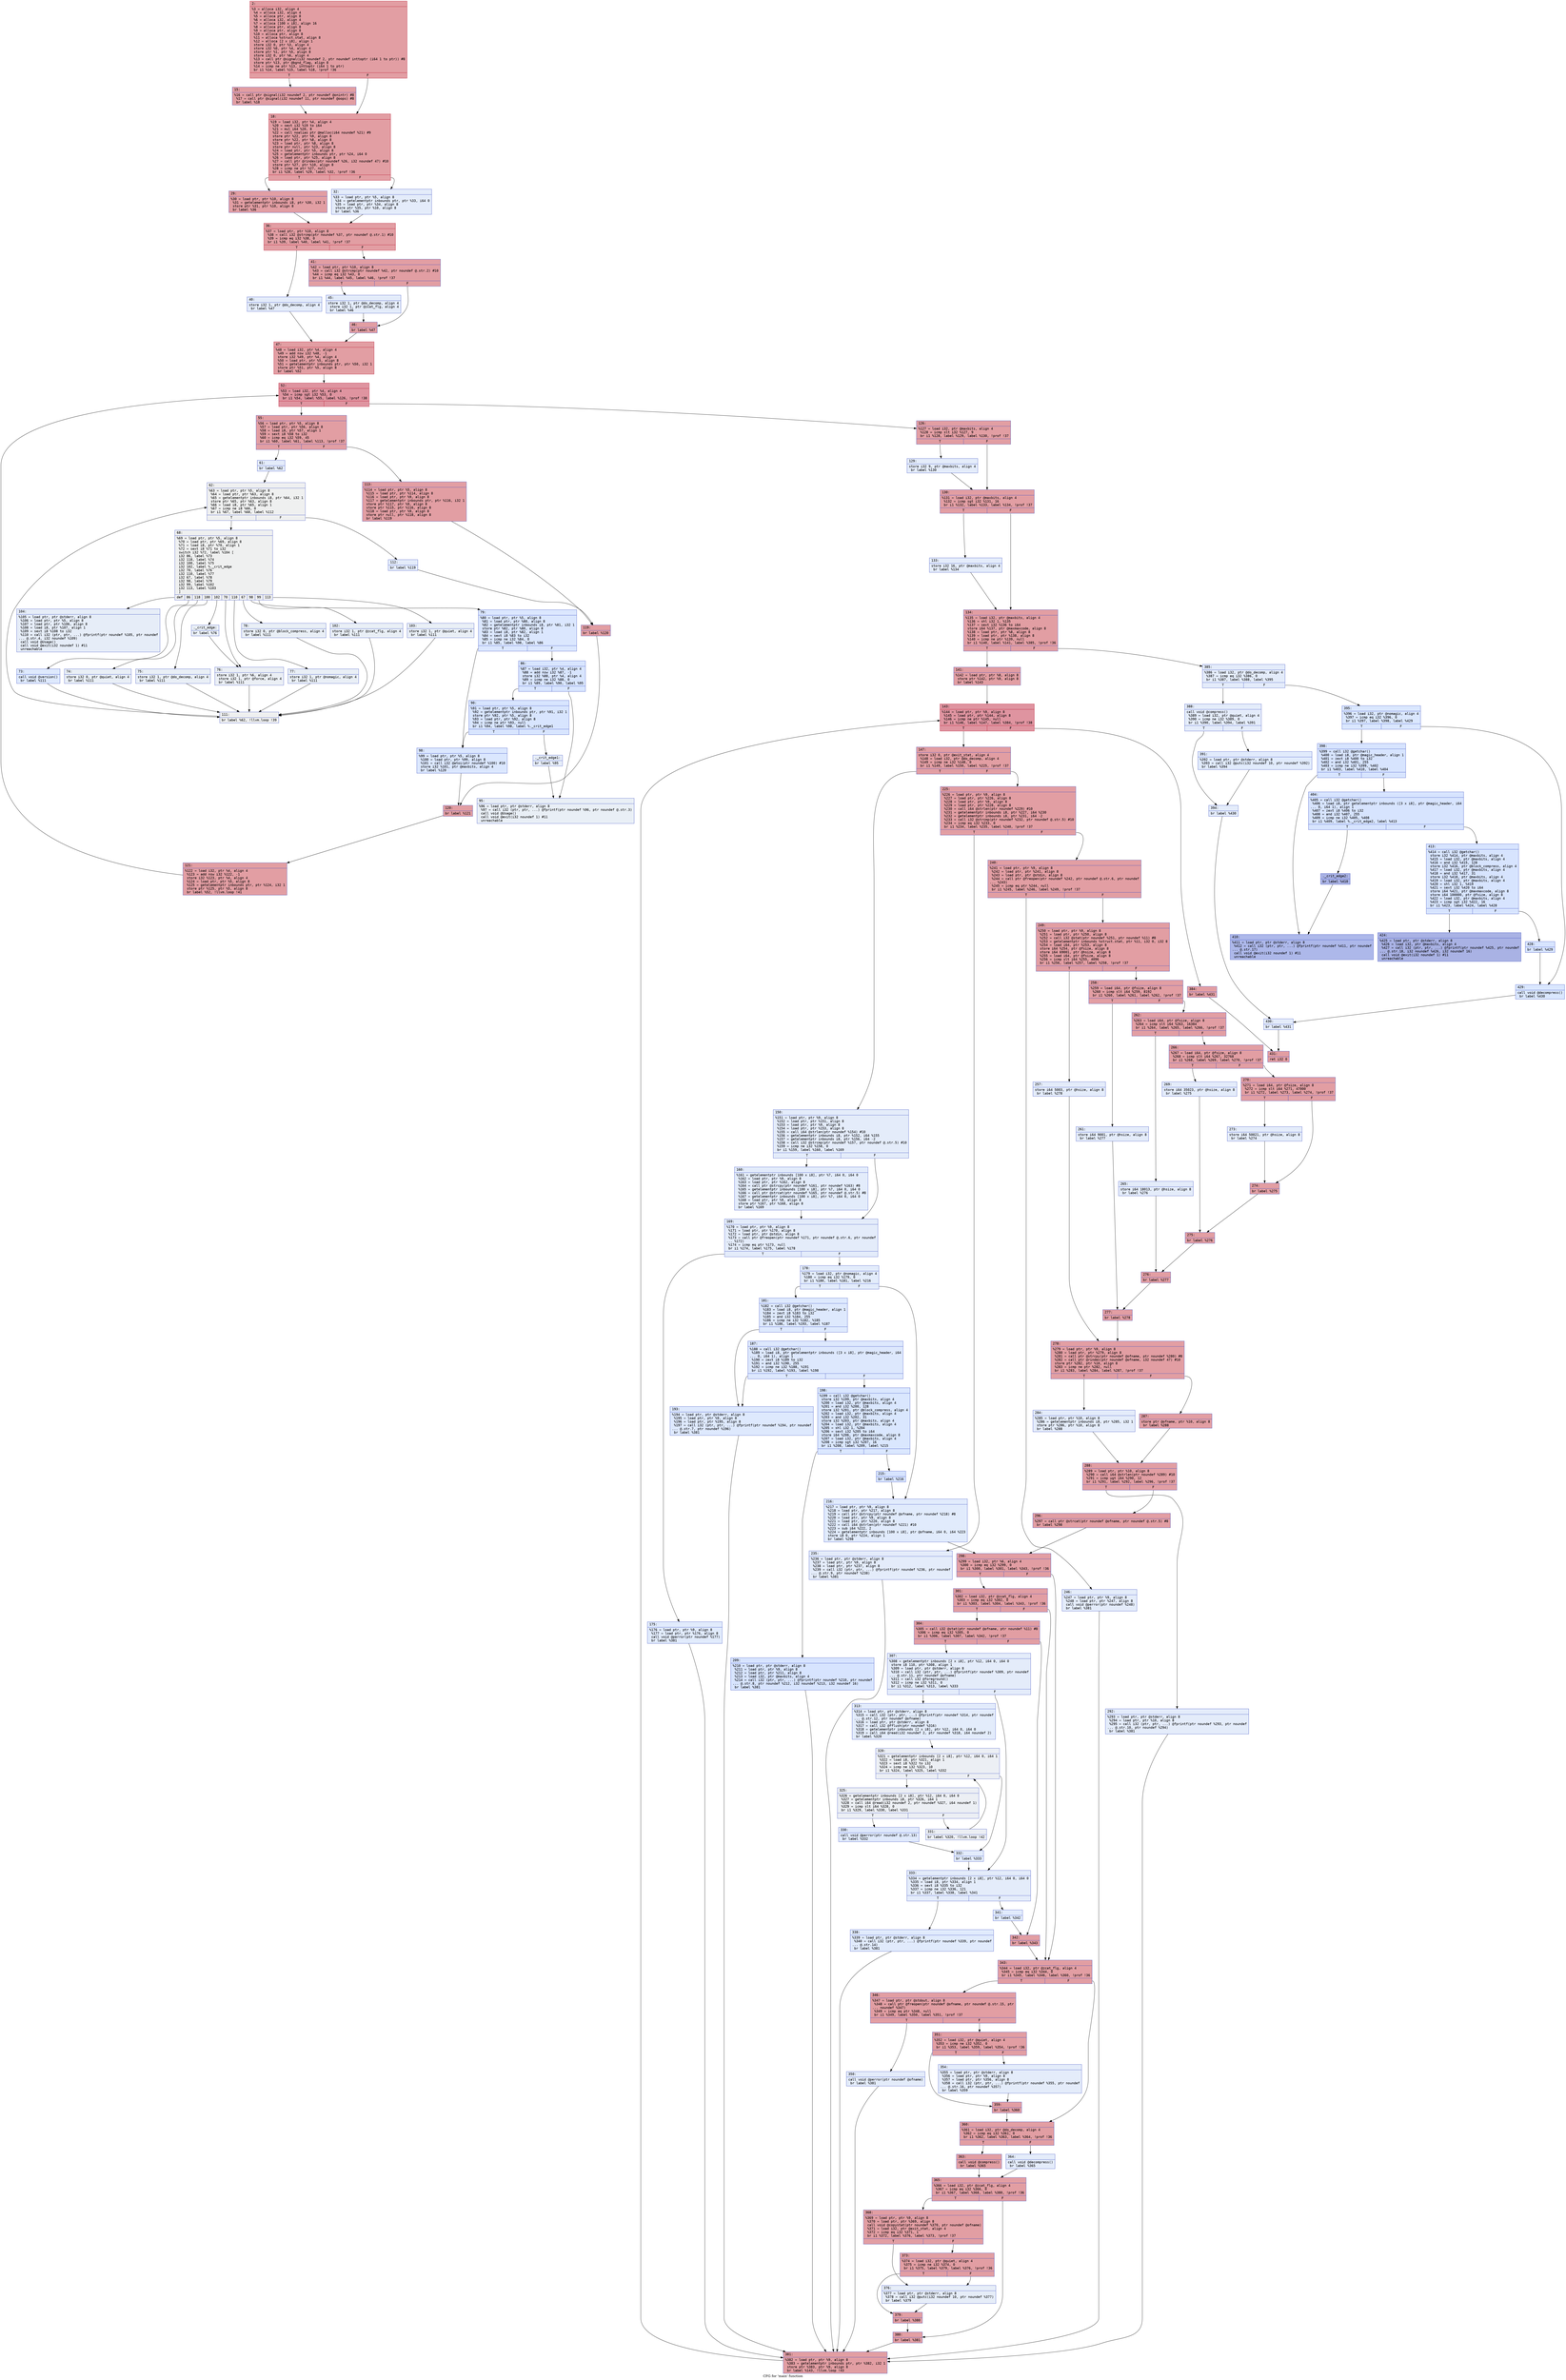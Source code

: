 digraph "CFG for 'main' function" {
	label="CFG for 'main' function";

	Node0x564b11704e20 [shape=record,color="#b70d28ff", style=filled, fillcolor="#be242e70" fontname="Courier",label="{2:\l|  %3 = alloca i32, align 4\l  %4 = alloca i32, align 4\l  %5 = alloca ptr, align 8\l  %6 = alloca i32, align 4\l  %7 = alloca [100 x i8], align 16\l  %8 = alloca ptr, align 8\l  %9 = alloca ptr, align 8\l  %10 = alloca ptr, align 8\l  %11 = alloca %struct.stat, align 8\l  %12 = alloca [2 x i8], align 1\l  store i32 0, ptr %3, align 4\l  store i32 %0, ptr %4, align 4\l  store ptr %1, ptr %5, align 8\l  store i32 0, ptr %6, align 4\l  %13 = call ptr @signal(i32 noundef 2, ptr noundef inttoptr (i64 1 to ptr)) #8\l  store ptr %13, ptr @bgnd_flag, align 8\l  %14 = icmp ne ptr %13, inttoptr (i64 1 to ptr)\l  br i1 %14, label %15, label %18, !prof !36\l|{<s0>T|<s1>F}}"];
	Node0x564b11704e20:s0 -> Node0x564b11705a90[tooltip="2 -> 15\nProbability 100.00%" ];
	Node0x564b11704e20:s1 -> Node0x564b11705ae0[tooltip="2 -> 18\nProbability 0.00%" ];
	Node0x564b11705a90 [shape=record,color="#3d50c3ff", style=filled, fillcolor="#be242e70" fontname="Courier",label="{15:\l|  %16 = call ptr @signal(i32 noundef 2, ptr noundef @onintr) #8\l  %17 = call ptr @signal(i32 noundef 11, ptr noundef @oops) #8\l  br label %18\l}"];
	Node0x564b11705a90 -> Node0x564b11705ae0[tooltip="15 -> 18\nProbability 100.00%" ];
	Node0x564b11705ae0 [shape=record,color="#b70d28ff", style=filled, fillcolor="#be242e70" fontname="Courier",label="{18:\l|  %19 = load i32, ptr %4, align 4\l  %20 = sext i32 %19 to i64\l  %21 = mul i64 %20, 8\l  %22 = call noalias ptr @malloc(i64 noundef %21) #9\l  store ptr %22, ptr %9, align 8\l  store ptr %22, ptr %8, align 8\l  %23 = load ptr, ptr %8, align 8\l  store ptr null, ptr %23, align 8\l  %24 = load ptr, ptr %5, align 8\l  %25 = getelementptr inbounds ptr, ptr %24, i64 0\l  %26 = load ptr, ptr %25, align 8\l  %27 = call ptr @rindex(ptr noundef %26, i32 noundef 47) #10\l  store ptr %27, ptr %10, align 8\l  %28 = icmp ne ptr %27, null\l  br i1 %28, label %29, label %32, !prof !36\l|{<s0>T|<s1>F}}"];
	Node0x564b11705ae0:s0 -> Node0x564b11705b30[tooltip="18 -> 29\nProbability 100.00%" ];
	Node0x564b11705ae0:s1 -> Node0x564b11705b80[tooltip="18 -> 32\nProbability 0.00%" ];
	Node0x564b11705b30 [shape=record,color="#3d50c3ff", style=filled, fillcolor="#be242e70" fontname="Courier",label="{29:\l|  %30 = load ptr, ptr %10, align 8\l  %31 = getelementptr inbounds i8, ptr %30, i32 1\l  store ptr %31, ptr %10, align 8\l  br label %36\l}"];
	Node0x564b11705b30 -> Node0x564b11705bd0[tooltip="29 -> 36\nProbability 100.00%" ];
	Node0x564b11705b80 [shape=record,color="#3d50c3ff", style=filled, fillcolor="#c1d4f470" fontname="Courier",label="{32:\l|  %33 = load ptr, ptr %5, align 8\l  %34 = getelementptr inbounds ptr, ptr %33, i64 0\l  %35 = load ptr, ptr %34, align 8\l  store ptr %35, ptr %10, align 8\l  br label %36\l}"];
	Node0x564b11705b80 -> Node0x564b11705bd0[tooltip="32 -> 36\nProbability 100.00%" ];
	Node0x564b11705bd0 [shape=record,color="#b70d28ff", style=filled, fillcolor="#be242e70" fontname="Courier",label="{36:\l|  %37 = load ptr, ptr %10, align 8\l  %38 = call i32 @strcmp(ptr noundef %37, ptr noundef @.str.1) #10\l  %39 = icmp eq i32 %38, 0\l  br i1 %39, label %40, label %41, !prof !37\l|{<s0>T|<s1>F}}"];
	Node0x564b11705bd0:s0 -> Node0x564b11705c20[tooltip="36 -> 40\nProbability 0.00%" ];
	Node0x564b11705bd0:s1 -> Node0x564b11705c70[tooltip="36 -> 41\nProbability 100.00%" ];
	Node0x564b11705c20 [shape=record,color="#3d50c3ff", style=filled, fillcolor="#c1d4f470" fontname="Courier",label="{40:\l|  store i32 1, ptr @do_decomp, align 4\l  br label %47\l}"];
	Node0x564b11705c20 -> Node0x564b11705d60[tooltip="40 -> 47\nProbability 100.00%" ];
	Node0x564b11705c70 [shape=record,color="#3d50c3ff", style=filled, fillcolor="#be242e70" fontname="Courier",label="{41:\l|  %42 = load ptr, ptr %10, align 8\l  %43 = call i32 @strcmp(ptr noundef %42, ptr noundef @.str.2) #10\l  %44 = icmp eq i32 %43, 0\l  br i1 %44, label %45, label %46, !prof !37\l|{<s0>T|<s1>F}}"];
	Node0x564b11705c70:s0 -> Node0x564b11705cc0[tooltip="41 -> 45\nProbability 0.00%" ];
	Node0x564b11705c70:s1 -> Node0x564b11705d10[tooltip="41 -> 46\nProbability 100.00%" ];
	Node0x564b11705cc0 [shape=record,color="#3d50c3ff", style=filled, fillcolor="#c1d4f470" fontname="Courier",label="{45:\l|  store i32 1, ptr @do_decomp, align 4\l  store i32 1, ptr @zcat_flg, align 4\l  br label %46\l}"];
	Node0x564b11705cc0 -> Node0x564b11705d10[tooltip="45 -> 46\nProbability 100.00%" ];
	Node0x564b11705d10 [shape=record,color="#3d50c3ff", style=filled, fillcolor="#be242e70" fontname="Courier",label="{46:\l|  br label %47\l}"];
	Node0x564b11705d10 -> Node0x564b11705d60[tooltip="46 -> 47\nProbability 100.00%" ];
	Node0x564b11705d60 [shape=record,color="#b70d28ff", style=filled, fillcolor="#be242e70" fontname="Courier",label="{47:\l|  %48 = load i32, ptr %4, align 4\l  %49 = add nsw i32 %48, -1\l  store i32 %49, ptr %4, align 4\l  %50 = load ptr, ptr %5, align 8\l  %51 = getelementptr inbounds ptr, ptr %50, i32 1\l  store ptr %51, ptr %5, align 8\l  br label %52\l}"];
	Node0x564b11705d60 -> Node0x564b11705db0[tooltip="47 -> 52\nProbability 100.00%" ];
	Node0x564b11705db0 [shape=record,color="#b70d28ff", style=filled, fillcolor="#b70d2870" fontname="Courier",label="{52:\l|  %53 = load i32, ptr %4, align 4\l  %54 = icmp sgt i32 %53, 0\l  br i1 %54, label %55, label %126, !prof !38\l|{<s0>T|<s1>F}}"];
	Node0x564b11705db0:s0 -> Node0x564b11705e00[tooltip="52 -> 55\nProbability 50.00%" ];
	Node0x564b11705db0:s1 -> Node0x564b11706620[tooltip="52 -> 126\nProbability 50.00%" ];
	Node0x564b11705e00 [shape=record,color="#3d50c3ff", style=filled, fillcolor="#be242e70" fontname="Courier",label="{55:\l|  %56 = load ptr, ptr %5, align 8\l  %57 = load ptr, ptr %56, align 8\l  %58 = load i8, ptr %57, align 1\l  %59 = sext i8 %58 to i32\l  %60 = icmp eq i32 %59, 45\l  br i1 %60, label %61, label %113, !prof !37\l|{<s0>T|<s1>F}}"];
	Node0x564b11705e00:s0 -> Node0x564b11705e50[tooltip="55 -> 61\nProbability 0.00%" ];
	Node0x564b11705e00:s1 -> Node0x564b117064e0[tooltip="55 -> 113\nProbability 100.00%" ];
	Node0x564b11705e50 [shape=record,color="#3d50c3ff", style=filled, fillcolor="#c1d4f470" fontname="Courier",label="{61:\l|  br label %62\l}"];
	Node0x564b11705e50 -> Node0x564b11705ea0[tooltip="61 -> 62\nProbability 100.00%" ];
	Node0x564b11705ea0 [shape=record,color="#3d50c3ff", style=filled, fillcolor="#dbdcde70" fontname="Courier",label="{62:\l|  %63 = load ptr, ptr %5, align 8\l  %64 = load ptr, ptr %63, align 8\l  %65 = getelementptr inbounds i8, ptr %64, i32 1\l  store ptr %65, ptr %63, align 8\l  %66 = load i8, ptr %65, align 1\l  %67 = icmp ne i8 %66, 0\l  br i1 %67, label %68, label %112\l|{<s0>T|<s1>F}}"];
	Node0x564b11705ea0:s0 -> Node0x564b11705ef0[tooltip="62 -> 68\nProbability 96.88%" ];
	Node0x564b11705ea0:s1 -> Node0x564b11706490[tooltip="62 -> 112\nProbability 3.12%" ];
	Node0x564b11705ef0 [shape=record,color="#3d50c3ff", style=filled, fillcolor="#dbdcde70" fontname="Courier",label="{68:\l|  %69 = load ptr, ptr %5, align 8\l  %70 = load ptr, ptr %69, align 8\l  %71 = load i8, ptr %70, align 1\l  %72 = sext i8 %71 to i32\l  switch i32 %72, label %104 [\l    i32 86, label %73\l    i32 118, label %74\l    i32 100, label %75\l    i32 102, label %._crit_edge\l    i32 70, label %76\l    i32 110, label %77\l    i32 67, label %78\l    i32 98, label %79\l    i32 99, label %102\l    i32 113, label %103\l  ]\l|{<s0>def|<s1>86|<s2>118|<s3>100|<s4>102|<s5>70|<s6>110|<s7>67|<s8>98|<s9>99|<s10>113}}"];
	Node0x564b11705ef0:s0 -> Node0x564b117063f0[tooltip="68 -> 104\nProbability 0.00%" ];
	Node0x564b11705ef0:s1 -> Node0x564b11705f90[tooltip="68 -> 73\nProbability 0.77%" ];
	Node0x564b11705ef0:s2 -> Node0x564b11705fe0[tooltip="68 -> 74\nProbability 12.35%" ];
	Node0x564b11705ef0:s3 -> Node0x564b11706030[tooltip="68 -> 75\nProbability 12.35%" ];
	Node0x564b11705ef0:s4 -> Node0x564b11705f40[tooltip="68 -> ._crit_edge\nProbability 12.35%" ];
	Node0x564b11705ef0:s5 -> Node0x564b11706080[tooltip="68 -> 76\nProbability 12.35%" ];
	Node0x564b11705ef0:s6 -> Node0x564b117060d0[tooltip="68 -> 77\nProbability 12.35%" ];
	Node0x564b11705ef0:s7 -> Node0x564b11706120[tooltip="68 -> 78\nProbability 12.35%" ];
	Node0x564b11705ef0:s8 -> Node0x564b11706170[tooltip="68 -> 79\nProbability 0.40%" ];
	Node0x564b11705ef0:s9 -> Node0x564b11706350[tooltip="68 -> 102\nProbability 12.35%" ];
	Node0x564b11705ef0:s10 -> Node0x564b117063a0[tooltip="68 -> 103\nProbability 12.35%" ];
	Node0x564b11705f40 [shape=record,color="#3d50c3ff", style=filled, fillcolor="#cedaeb70" fontname="Courier",label="{._crit_edge:\l|  br label %76\l}"];
	Node0x564b11705f40 -> Node0x564b11706080[tooltip="._crit_edge -> 76\nProbability 100.00%" ];
	Node0x564b11705f90 [shape=record,color="#3d50c3ff", style=filled, fillcolor="#b5cdfa70" fontname="Courier",label="{73:\l|  call void @version()\l  br label %111\l}"];
	Node0x564b11705f90 -> Node0x564b11706440[tooltip="73 -> 111\nProbability 100.00%" ];
	Node0x564b11705fe0 [shape=record,color="#3d50c3ff", style=filled, fillcolor="#cedaeb70" fontname="Courier",label="{74:\l|  store i32 0, ptr @quiet, align 4\l  br label %111\l}"];
	Node0x564b11705fe0 -> Node0x564b11706440[tooltip="74 -> 111\nProbability 100.00%" ];
	Node0x564b11706030 [shape=record,color="#3d50c3ff", style=filled, fillcolor="#cedaeb70" fontname="Courier",label="{75:\l|  store i32 1, ptr @do_decomp, align 4\l  br label %111\l}"];
	Node0x564b11706030 -> Node0x564b11706440[tooltip="75 -> 111\nProbability 100.00%" ];
	Node0x564b11706080 [shape=record,color="#3d50c3ff", style=filled, fillcolor="#d1dae970" fontname="Courier",label="{76:\l|  store i32 1, ptr %6, align 4\l  store i32 1, ptr @force, align 4\l  br label %111\l}"];
	Node0x564b11706080 -> Node0x564b11706440[tooltip="76 -> 111\nProbability 100.00%" ];
	Node0x564b117060d0 [shape=record,color="#3d50c3ff", style=filled, fillcolor="#cedaeb70" fontname="Courier",label="{77:\l|  store i32 1, ptr @nomagic, align 4\l  br label %111\l}"];
	Node0x564b117060d0 -> Node0x564b11706440[tooltip="77 -> 111\nProbability 100.00%" ];
	Node0x564b11706120 [shape=record,color="#3d50c3ff", style=filled, fillcolor="#cedaeb70" fontname="Courier",label="{78:\l|  store i32 0, ptr @block_compress, align 4\l  br label %111\l}"];
	Node0x564b11706120 -> Node0x564b11706440[tooltip="78 -> 111\nProbability 100.00%" ];
	Node0x564b11706170 [shape=record,color="#3d50c3ff", style=filled, fillcolor="#aec9fc70" fontname="Courier",label="{79:\l|  %80 = load ptr, ptr %5, align 8\l  %81 = load ptr, ptr %80, align 8\l  %82 = getelementptr inbounds i8, ptr %81, i32 1\l  store ptr %82, ptr %80, align 8\l  %83 = load i8, ptr %82, align 1\l  %84 = sext i8 %83 to i32\l  %85 = icmp ne i32 %84, 0\l  br i1 %85, label %98, label %86\l|{<s0>T|<s1>F}}"];
	Node0x564b11706170:s0 -> Node0x564b11706300[tooltip="79 -> 98\nProbability 62.50%" ];
	Node0x564b11706170:s1 -> Node0x564b117061c0[tooltip="79 -> 86\nProbability 37.50%" ];
	Node0x564b117061c0 [shape=record,color="#3d50c3ff", style=filled, fillcolor="#a7c5fe70" fontname="Courier",label="{86:\l|  %87 = load i32, ptr %4, align 4\l  %88 = add nsw i32 %87, -1\l  store i32 %88, ptr %4, align 4\l  %89 = icmp ne i32 %88, 0\l  br i1 %89, label %90, label %95\l|{<s0>T|<s1>F}}"];
	Node0x564b117061c0:s0 -> Node0x564b11706210[tooltip="86 -> 90\nProbability 100.00%" ];
	Node0x564b117061c0:s1 -> Node0x564b117062b0[tooltip="86 -> 95\nProbability 0.00%" ];
	Node0x564b11706210 [shape=record,color="#3d50c3ff", style=filled, fillcolor="#a7c5fe70" fontname="Courier",label="{90:\l|  %91 = load ptr, ptr %5, align 8\l  %92 = getelementptr inbounds ptr, ptr %91, i32 1\l  store ptr %92, ptr %5, align 8\l  %93 = load ptr, ptr %92, align 8\l  %94 = icmp ne ptr %93, null\l  br i1 %94, label %98, label %._crit_edge1\l|{<s0>T|<s1>F}}"];
	Node0x564b11706210:s0 -> Node0x564b11706300[tooltip="90 -> 98\nProbability 100.00%" ];
	Node0x564b11706210:s1 -> Node0x564b11706260[tooltip="90 -> ._crit_edge1\nProbability 0.00%" ];
	Node0x564b11706260 [shape=record,color="#3d50c3ff", style=filled, fillcolor="#c7d7f070" fontname="Courier",label="{._crit_edge1:\l|  br label %95\l}"];
	Node0x564b11706260 -> Node0x564b117062b0[tooltip="._crit_edge1 -> 95\nProbability 100.00%" ];
	Node0x564b117062b0 [shape=record,color="#3d50c3ff", style=filled, fillcolor="#cedaeb70" fontname="Courier",label="{95:\l|  %96 = load ptr, ptr @stderr, align 8\l  %97 = call i32 (ptr, ptr, ...) @fprintf(ptr noundef %96, ptr noundef @.str.3)\l  call void @Usage()\l  call void @exit(i32 noundef 1) #11\l  unreachable\l}"];
	Node0x564b11706300 [shape=record,color="#3d50c3ff", style=filled, fillcolor="#aec9fc70" fontname="Courier",label="{98:\l|  %99 = load ptr, ptr %5, align 8\l  %100 = load ptr, ptr %99, align 8\l  %101 = call i32 @atoi(ptr noundef %100) #10\l  store i32 %101, ptr @maxbits, align 4\l  br label %120\l}"];
	Node0x564b11706300 -> Node0x564b11706580[tooltip="98 -> 120\nProbability 100.00%" ];
	Node0x564b11706350 [shape=record,color="#3d50c3ff", style=filled, fillcolor="#cedaeb70" fontname="Courier",label="{102:\l|  store i32 1, ptr @zcat_flg, align 4\l  br label %111\l}"];
	Node0x564b11706350 -> Node0x564b11706440[tooltip="102 -> 111\nProbability 100.00%" ];
	Node0x564b117063a0 [shape=record,color="#3d50c3ff", style=filled, fillcolor="#cedaeb70" fontname="Courier",label="{103:\l|  store i32 1, ptr @quiet, align 4\l  br label %111\l}"];
	Node0x564b117063a0 -> Node0x564b11706440[tooltip="103 -> 111\nProbability 100.00%" ];
	Node0x564b117063f0 [shape=record,color="#3d50c3ff", style=filled, fillcolor="#c7d7f070" fontname="Courier",label="{104:\l|  %105 = load ptr, ptr @stderr, align 8\l  %106 = load ptr, ptr %5, align 8\l  %107 = load ptr, ptr %106, align 8\l  %108 = load i8, ptr %107, align 1\l  %109 = sext i8 %108 to i32\l  %110 = call i32 (ptr, ptr, ...) @fprintf(ptr noundef %105, ptr noundef\l... @.str.4, i32 noundef %109)\l  call void @Usage()\l  call void @exit(i32 noundef 1) #11\l  unreachable\l}"];
	Node0x564b11706440 [shape=record,color="#3d50c3ff", style=filled, fillcolor="#dbdcde70" fontname="Courier",label="{111:\l|  br label %62, !llvm.loop !39\l}"];
	Node0x564b11706440 -> Node0x564b11705ea0[tooltip="111 -> 62\nProbability 100.00%" ];
	Node0x564b11706490 [shape=record,color="#3d50c3ff", style=filled, fillcolor="#c1d4f470" fontname="Courier",label="{112:\l|  br label %119\l}"];
	Node0x564b11706490 -> Node0x564b11706530[tooltip="112 -> 119\nProbability 100.00%" ];
	Node0x564b117064e0 [shape=record,color="#3d50c3ff", style=filled, fillcolor="#be242e70" fontname="Courier",label="{113:\l|  %114 = load ptr, ptr %5, align 8\l  %115 = load ptr, ptr %114, align 8\l  %116 = load ptr, ptr %9, align 8\l  %117 = getelementptr inbounds ptr, ptr %116, i32 1\l  store ptr %117, ptr %9, align 8\l  store ptr %115, ptr %116, align 8\l  %118 = load ptr, ptr %9, align 8\l  store ptr null, ptr %118, align 8\l  br label %119\l}"];
	Node0x564b117064e0 -> Node0x564b11706530[tooltip="113 -> 119\nProbability 100.00%" ];
	Node0x564b11706530 [shape=record,color="#3d50c3ff", style=filled, fillcolor="#be242e70" fontname="Courier",label="{119:\l|  br label %120\l}"];
	Node0x564b11706530 -> Node0x564b11706580[tooltip="119 -> 120\nProbability 100.00%" ];
	Node0x564b11706580 [shape=record,color="#3d50c3ff", style=filled, fillcolor="#be242e70" fontname="Courier",label="{120:\l|  br label %121\l}"];
	Node0x564b11706580 -> Node0x564b117065d0[tooltip="120 -> 121\nProbability 100.00%" ];
	Node0x564b117065d0 [shape=record,color="#3d50c3ff", style=filled, fillcolor="#be242e70" fontname="Courier",label="{121:\l|  %122 = load i32, ptr %4, align 4\l  %123 = add nsw i32 %122, -1\l  store i32 %123, ptr %4, align 4\l  %124 = load ptr, ptr %5, align 8\l  %125 = getelementptr inbounds ptr, ptr %124, i32 1\l  store ptr %125, ptr %5, align 8\l  br label %52, !llvm.loop !41\l}"];
	Node0x564b117065d0 -> Node0x564b11705db0[tooltip="121 -> 52\nProbability 100.00%" ];
	Node0x564b11706620 [shape=record,color="#3d50c3ff", style=filled, fillcolor="#be242e70" fontname="Courier",label="{126:\l|  %127 = load i32, ptr @maxbits, align 4\l  %128 = icmp slt i32 %127, 9\l  br i1 %128, label %129, label %130, !prof !37\l|{<s0>T|<s1>F}}"];
	Node0x564b11706620:s0 -> Node0x564b11706670[tooltip="126 -> 129\nProbability 0.00%" ];
	Node0x564b11706620:s1 -> Node0x564b117066c0[tooltip="126 -> 130\nProbability 100.00%" ];
	Node0x564b11706670 [shape=record,color="#3d50c3ff", style=filled, fillcolor="#c1d4f470" fontname="Courier",label="{129:\l|  store i32 9, ptr @maxbits, align 4\l  br label %130\l}"];
	Node0x564b11706670 -> Node0x564b117066c0[tooltip="129 -> 130\nProbability 100.00%" ];
	Node0x564b117066c0 [shape=record,color="#3d50c3ff", style=filled, fillcolor="#be242e70" fontname="Courier",label="{130:\l|  %131 = load i32, ptr @maxbits, align 4\l  %132 = icmp sgt i32 %131, 16\l  br i1 %132, label %133, label %134, !prof !37\l|{<s0>T|<s1>F}}"];
	Node0x564b117066c0:s0 -> Node0x564b11706710[tooltip="130 -> 133\nProbability 0.00%" ];
	Node0x564b117066c0:s1 -> Node0x564b11706760[tooltip="130 -> 134\nProbability 100.00%" ];
	Node0x564b11706710 [shape=record,color="#3d50c3ff", style=filled, fillcolor="#c1d4f470" fontname="Courier",label="{133:\l|  store i32 16, ptr @maxbits, align 4\l  br label %134\l}"];
	Node0x564b11706710 -> Node0x564b11706760[tooltip="133 -> 134\nProbability 100.00%" ];
	Node0x564b11706760 [shape=record,color="#3d50c3ff", style=filled, fillcolor="#be242e70" fontname="Courier",label="{134:\l|  %135 = load i32, ptr @maxbits, align 4\l  %136 = shl i32 1, %135\l  %137 = sext i32 %136 to i64\l  store i64 %137, ptr @maxmaxcode, align 8\l  %138 = load ptr, ptr %8, align 8\l  %139 = load ptr, ptr %138, align 8\l  %140 = icmp ne ptr %139, null\l  br i1 %140, label %141, label %385, !prof !36\l|{<s0>T|<s1>F}}"];
	Node0x564b11706760:s0 -> Node0x564b117067b0[tooltip="134 -> 141\nProbability 100.00%" ];
	Node0x564b11706760:s1 -> Node0x564b11707d90[tooltip="134 -> 385\nProbability 0.00%" ];
	Node0x564b117067b0 [shape=record,color="#3d50c3ff", style=filled, fillcolor="#be242e70" fontname="Courier",label="{141:\l|  %142 = load ptr, ptr %8, align 8\l  store ptr %142, ptr %9, align 8\l  br label %143\l}"];
	Node0x564b117067b0 -> Node0x564b11706800[tooltip="141 -> 143\nProbability 100.00%" ];
	Node0x564b11706800 [shape=record,color="#b70d28ff", style=filled, fillcolor="#b70d2870" fontname="Courier",label="{143:\l|  %144 = load ptr, ptr %9, align 8\l  %145 = load ptr, ptr %144, align 8\l  %146 = icmp ne ptr %145, null\l  br i1 %146, label %147, label %384, !prof !38\l|{<s0>T|<s1>F}}"];
	Node0x564b11706800:s0 -> Node0x564b11706850[tooltip="143 -> 147\nProbability 50.00%" ];
	Node0x564b11706800:s1 -> Node0x564b11707d40[tooltip="143 -> 384\nProbability 50.00%" ];
	Node0x564b11706850 [shape=record,color="#3d50c3ff", style=filled, fillcolor="#be242e70" fontname="Courier",label="{147:\l|  store i32 0, ptr @exit_stat, align 4\l  %148 = load i32, ptr @do_decomp, align 4\l  %149 = icmp ne i32 %148, 0\l  br i1 %149, label %150, label %225, !prof !37\l|{<s0>T|<s1>F}}"];
	Node0x564b11706850:s0 -> Node0x564b117068a0[tooltip="147 -> 150\nProbability 0.00%" ];
	Node0x564b11706850:s1 -> Node0x564b11706c60[tooltip="147 -> 225\nProbability 100.00%" ];
	Node0x564b117068a0 [shape=record,color="#3d50c3ff", style=filled, fillcolor="#c1d4f470" fontname="Courier",label="{150:\l|  %151 = load ptr, ptr %9, align 8\l  %152 = load ptr, ptr %151, align 8\l  %153 = load ptr, ptr %9, align 8\l  %154 = load ptr, ptr %153, align 8\l  %155 = call i64 @strlen(ptr noundef %154) #10\l  %156 = getelementptr inbounds i8, ptr %152, i64 %155\l  %157 = getelementptr inbounds i8, ptr %156, i64 -2\l  %158 = call i32 @strcmp(ptr noundef %157, ptr noundef @.str.5) #10\l  %159 = icmp ne i32 %158, 0\l  br i1 %159, label %160, label %169\l|{<s0>T|<s1>F}}"];
	Node0x564b117068a0:s0 -> Node0x564b117068f0[tooltip="150 -> 160\nProbability 62.50%" ];
	Node0x564b117068a0:s1 -> Node0x564b11706940[tooltip="150 -> 169\nProbability 37.50%" ];
	Node0x564b117068f0 [shape=record,color="#3d50c3ff", style=filled, fillcolor="#bfd3f670" fontname="Courier",label="{160:\l|  %161 = getelementptr inbounds [100 x i8], ptr %7, i64 0, i64 0\l  %162 = load ptr, ptr %9, align 8\l  %163 = load ptr, ptr %162, align 8\l  %164 = call ptr @strcpy(ptr noundef %161, ptr noundef %163) #8\l  %165 = getelementptr inbounds [100 x i8], ptr %7, i64 0, i64 0\l  %166 = call ptr @strcat(ptr noundef %165, ptr noundef @.str.5) #8\l  %167 = getelementptr inbounds [100 x i8], ptr %7, i64 0, i64 0\l  %168 = load ptr, ptr %9, align 8\l  store ptr %167, ptr %168, align 8\l  br label %169\l}"];
	Node0x564b117068f0 -> Node0x564b11706940[tooltip="160 -> 169\nProbability 100.00%" ];
	Node0x564b11706940 [shape=record,color="#3d50c3ff", style=filled, fillcolor="#c1d4f470" fontname="Courier",label="{169:\l|  %170 = load ptr, ptr %9, align 8\l  %171 = load ptr, ptr %170, align 8\l  %172 = load ptr, ptr @stdin, align 8\l  %173 = call ptr @freopen(ptr noundef %171, ptr noundef @.str.6, ptr noundef\l... %172)\l  %174 = icmp eq ptr %173, null\l  br i1 %174, label %175, label %178\l|{<s0>T|<s1>F}}"];
	Node0x564b11706940:s0 -> Node0x564b11706990[tooltip="169 -> 175\nProbability 37.50%" ];
	Node0x564b11706940:s1 -> Node0x564b117069e0[tooltip="169 -> 178\nProbability 62.50%" ];
	Node0x564b11706990 [shape=record,color="#3d50c3ff", style=filled, fillcolor="#bbd1f870" fontname="Courier",label="{175:\l|  %176 = load ptr, ptr %9, align 8\l  %177 = load ptr, ptr %176, align 8\l  call void @perror(ptr noundef %177)\l  br label %381\l}"];
	Node0x564b11706990 -> Node0x564b11707cf0[tooltip="175 -> 381\nProbability 100.00%" ];
	Node0x564b117069e0 [shape=record,color="#3d50c3ff", style=filled, fillcolor="#bfd3f670" fontname="Courier",label="{178:\l|  %179 = load i32, ptr @nomagic, align 4\l  %180 = icmp eq i32 %179, 0\l  br i1 %180, label %181, label %216\l|{<s0>T|<s1>F}}"];
	Node0x564b117069e0:s0 -> Node0x564b11706a30[tooltip="178 -> 181\nProbability 37.50%" ];
	Node0x564b117069e0:s1 -> Node0x564b11706c10[tooltip="178 -> 216\nProbability 62.50%" ];
	Node0x564b11706a30 [shape=record,color="#3d50c3ff", style=filled, fillcolor="#b5cdfa70" fontname="Courier",label="{181:\l|  %182 = call i32 @getchar()\l  %183 = load i8, ptr @magic_header, align 1\l  %184 = zext i8 %183 to i32\l  %185 = and i32 %184, 255\l  %186 = icmp ne i32 %182, %185\l  br i1 %186, label %193, label %187\l|{<s0>T|<s1>F}}"];
	Node0x564b11706a30:s0 -> Node0x564b11706ad0[tooltip="181 -> 193\nProbability 50.00%" ];
	Node0x564b11706a30:s1 -> Node0x564b11706a80[tooltip="181 -> 187\nProbability 50.00%" ];
	Node0x564b11706a80 [shape=record,color="#3d50c3ff", style=filled, fillcolor="#b2ccfb70" fontname="Courier",label="{187:\l|  %188 = call i32 @getchar()\l  %189 = load i8, ptr getelementptr inbounds ([3 x i8], ptr @magic_header, i64\l... 0, i64 1), align 1\l  %190 = zext i8 %189 to i32\l  %191 = and i32 %190, 255\l  %192 = icmp ne i32 %188, %191\l  br i1 %192, label %193, label %198\l|{<s0>T|<s1>F}}"];
	Node0x564b11706a80:s0 -> Node0x564b11706ad0[tooltip="187 -> 193\nProbability 50.00%" ];
	Node0x564b11706a80:s1 -> Node0x564b11706b20[tooltip="187 -> 198\nProbability 50.00%" ];
	Node0x564b11706ad0 [shape=record,color="#3d50c3ff", style=filled, fillcolor="#b5cdfa70" fontname="Courier",label="{193:\l|  %194 = load ptr, ptr @stderr, align 8\l  %195 = load ptr, ptr %9, align 8\l  %196 = load ptr, ptr %195, align 8\l  %197 = call i32 (ptr, ptr, ...) @fprintf(ptr noundef %194, ptr noundef\l... @.str.7, ptr noundef %196)\l  br label %381\l}"];
	Node0x564b11706ad0 -> Node0x564b11707cf0[tooltip="193 -> 381\nProbability 100.00%" ];
	Node0x564b11706b20 [shape=record,color="#3d50c3ff", style=filled, fillcolor="#abc8fd70" fontname="Courier",label="{198:\l|  %199 = call i32 @getchar()\l  store i32 %199, ptr @maxbits, align 4\l  %200 = load i32, ptr @maxbits, align 4\l  %201 = and i32 %200, 128\l  store i32 %201, ptr @block_compress, align 4\l  %202 = load i32, ptr @maxbits, align 4\l  %203 = and i32 %202, 31\l  store i32 %203, ptr @maxbits, align 4\l  %204 = load i32, ptr @maxbits, align 4\l  %205 = shl i32 1, %204\l  %206 = sext i32 %205 to i64\l  store i64 %206, ptr @maxmaxcode, align 8\l  %207 = load i32, ptr @maxbits, align 4\l  %208 = icmp sgt i32 %207, 16\l  br i1 %208, label %209, label %215\l|{<s0>T|<s1>F}}"];
	Node0x564b11706b20:s0 -> Node0x564b11706b70[tooltip="198 -> 209\nProbability 50.00%" ];
	Node0x564b11706b20:s1 -> Node0x564b11706bc0[tooltip="198 -> 215\nProbability 50.00%" ];
	Node0x564b11706b70 [shape=record,color="#3d50c3ff", style=filled, fillcolor="#a5c3fe70" fontname="Courier",label="{209:\l|  %210 = load ptr, ptr @stderr, align 8\l  %211 = load ptr, ptr %9, align 8\l  %212 = load ptr, ptr %211, align 8\l  %213 = load i32, ptr @maxbits, align 4\l  %214 = call i32 (ptr, ptr, ...) @fprintf(ptr noundef %210, ptr noundef\l... @.str.8, ptr noundef %212, i32 noundef %213, i32 noundef 16)\l  br label %381\l}"];
	Node0x564b11706b70 -> Node0x564b11707cf0[tooltip="209 -> 381\nProbability 100.00%" ];
	Node0x564b11706bc0 [shape=record,color="#3d50c3ff", style=filled, fillcolor="#a5c3fe70" fontname="Courier",label="{215:\l|  br label %216\l}"];
	Node0x564b11706bc0 -> Node0x564b11706c10[tooltip="215 -> 216\nProbability 100.00%" ];
	Node0x564b11706c10 [shape=record,color="#3d50c3ff", style=filled, fillcolor="#bbd1f870" fontname="Courier",label="{216:\l|  %217 = load ptr, ptr %9, align 8\l  %218 = load ptr, ptr %217, align 8\l  %219 = call ptr @strcpy(ptr noundef @ofname, ptr noundef %218) #8\l  %220 = load ptr, ptr %9, align 8\l  %221 = load ptr, ptr %220, align 8\l  %222 = call i64 @strlen(ptr noundef %221) #10\l  %223 = sub i64 %222, 2\l  %224 = getelementptr inbounds [100 x i8], ptr @ofname, i64 0, i64 %223\l  store i8 0, ptr %224, align 1\l  br label %298\l}"];
	Node0x564b11706c10 -> Node0x564b117073e0[tooltip="216 -> 298\nProbability 100.00%" ];
	Node0x564b11706c60 [shape=record,color="#3d50c3ff", style=filled, fillcolor="#be242e70" fontname="Courier",label="{225:\l|  %226 = load ptr, ptr %9, align 8\l  %227 = load ptr, ptr %226, align 8\l  %228 = load ptr, ptr %9, align 8\l  %229 = load ptr, ptr %228, align 8\l  %230 = call i64 @strlen(ptr noundef %229) #10\l  %231 = getelementptr inbounds i8, ptr %227, i64 %230\l  %232 = getelementptr inbounds i8, ptr %231, i64 -2\l  %233 = call i32 @strcmp(ptr noundef %232, ptr noundef @.str.5) #10\l  %234 = icmp eq i32 %233, 0\l  br i1 %234, label %235, label %240, !prof !37\l|{<s0>T|<s1>F}}"];
	Node0x564b11706c60:s0 -> Node0x564b11706cb0[tooltip="225 -> 235\nProbability 0.00%" ];
	Node0x564b11706c60:s1 -> Node0x564b11706d00[tooltip="225 -> 240\nProbability 100.00%" ];
	Node0x564b11706cb0 [shape=record,color="#3d50c3ff", style=filled, fillcolor="#c1d4f470" fontname="Courier",label="{235:\l|  %236 = load ptr, ptr @stderr, align 8\l  %237 = load ptr, ptr %9, align 8\l  %238 = load ptr, ptr %237, align 8\l  %239 = call i32 (ptr, ptr, ...) @fprintf(ptr noundef %236, ptr noundef\l... @.str.9, ptr noundef %238)\l  br label %381\l}"];
	Node0x564b11706cb0 -> Node0x564b11707cf0[tooltip="235 -> 381\nProbability 100.00%" ];
	Node0x564b11706d00 [shape=record,color="#3d50c3ff", style=filled, fillcolor="#be242e70" fontname="Courier",label="{240:\l|  %241 = load ptr, ptr %9, align 8\l  %242 = load ptr, ptr %241, align 8\l  %243 = load ptr, ptr @stdin, align 8\l  %244 = call ptr @freopen(ptr noundef %242, ptr noundef @.str.6, ptr noundef\l... %243)\l  %245 = icmp eq ptr %244, null\l  br i1 %245, label %246, label %249, !prof !37\l|{<s0>T|<s1>F}}"];
	Node0x564b11706d00:s0 -> Node0x564b11706d50[tooltip="240 -> 246\nProbability 0.00%" ];
	Node0x564b11706d00:s1 -> Node0x564b11706da0[tooltip="240 -> 249\nProbability 100.00%" ];
	Node0x564b11706d50 [shape=record,color="#3d50c3ff", style=filled, fillcolor="#c1d4f470" fontname="Courier",label="{246:\l|  %247 = load ptr, ptr %9, align 8\l  %248 = load ptr, ptr %247, align 8\l  call void @perror(ptr noundef %248)\l  br label %381\l}"];
	Node0x564b11706d50 -> Node0x564b11707cf0[tooltip="246 -> 381\nProbability 100.00%" ];
	Node0x564b11706da0 [shape=record,color="#3d50c3ff", style=filled, fillcolor="#be242e70" fontname="Courier",label="{249:\l|  %250 = load ptr, ptr %9, align 8\l  %251 = load ptr, ptr %250, align 8\l  %252 = call i32 @stat(ptr noundef %251, ptr noundef %11) #8\l  %253 = getelementptr inbounds %struct.stat, ptr %11, i32 0, i32 8\l  %254 = load i64, ptr %253, align 8\l  store i64 %254, ptr @fsize, align 8\l  store i64 69001, ptr @hsize, align 8\l  %255 = load i64, ptr @fsize, align 8\l  %256 = icmp slt i64 %255, 4096\l  br i1 %256, label %257, label %258, !prof !37\l|{<s0>T|<s1>F}}"];
	Node0x564b11706da0:s0 -> Node0x564b11706df0[tooltip="249 -> 257\nProbability 0.00%" ];
	Node0x564b11706da0:s1 -> Node0x564b11706e40[tooltip="249 -> 258\nProbability 100.00%" ];
	Node0x564b11706df0 [shape=record,color="#3d50c3ff", style=filled, fillcolor="#c1d4f470" fontname="Courier",label="{257:\l|  store i64 5003, ptr @hsize, align 8\l  br label %278\l}"];
	Node0x564b11706df0 -> Node0x564b11707200[tooltip="257 -> 278\nProbability 100.00%" ];
	Node0x564b11706e40 [shape=record,color="#3d50c3ff", style=filled, fillcolor="#be242e70" fontname="Courier",label="{258:\l|  %259 = load i64, ptr @fsize, align 8\l  %260 = icmp slt i64 %259, 8192\l  br i1 %260, label %261, label %262, !prof !37\l|{<s0>T|<s1>F}}"];
	Node0x564b11706e40:s0 -> Node0x564b11706e90[tooltip="258 -> 261\nProbability 0.00%" ];
	Node0x564b11706e40:s1 -> Node0x564b11706ee0[tooltip="258 -> 262\nProbability 100.00%" ];
	Node0x564b11706e90 [shape=record,color="#3d50c3ff", style=filled, fillcolor="#c1d4f470" fontname="Courier",label="{261:\l|  store i64 9001, ptr @hsize, align 8\l  br label %277\l}"];
	Node0x564b11706e90 -> Node0x564b117071b0[tooltip="261 -> 277\nProbability 100.00%" ];
	Node0x564b11706ee0 [shape=record,color="#3d50c3ff", style=filled, fillcolor="#be242e70" fontname="Courier",label="{262:\l|  %263 = load i64, ptr @fsize, align 8\l  %264 = icmp slt i64 %263, 16384\l  br i1 %264, label %265, label %266, !prof !37\l|{<s0>T|<s1>F}}"];
	Node0x564b11706ee0:s0 -> Node0x564b11706f30[tooltip="262 -> 265\nProbability 0.00%" ];
	Node0x564b11706ee0:s1 -> Node0x564b11706f80[tooltip="262 -> 266\nProbability 100.00%" ];
	Node0x564b11706f30 [shape=record,color="#3d50c3ff", style=filled, fillcolor="#c1d4f470" fontname="Courier",label="{265:\l|  store i64 18013, ptr @hsize, align 8\l  br label %276\l}"];
	Node0x564b11706f30 -> Node0x564b11707160[tooltip="265 -> 276\nProbability 100.00%" ];
	Node0x564b11706f80 [shape=record,color="#3d50c3ff", style=filled, fillcolor="#be242e70" fontname="Courier",label="{266:\l|  %267 = load i64, ptr @fsize, align 8\l  %268 = icmp slt i64 %267, 32768\l  br i1 %268, label %269, label %270, !prof !37\l|{<s0>T|<s1>F}}"];
	Node0x564b11706f80:s0 -> Node0x564b11706fd0[tooltip="266 -> 269\nProbability 0.00%" ];
	Node0x564b11706f80:s1 -> Node0x564b11707020[tooltip="266 -> 270\nProbability 100.00%" ];
	Node0x564b11706fd0 [shape=record,color="#3d50c3ff", style=filled, fillcolor="#c1d4f470" fontname="Courier",label="{269:\l|  store i64 35023, ptr @hsize, align 8\l  br label %275\l}"];
	Node0x564b11706fd0 -> Node0x564b11707110[tooltip="269 -> 275\nProbability 100.00%" ];
	Node0x564b11707020 [shape=record,color="#3d50c3ff", style=filled, fillcolor="#be242e70" fontname="Courier",label="{270:\l|  %271 = load i64, ptr @fsize, align 8\l  %272 = icmp slt i64 %271, 47000\l  br i1 %272, label %273, label %274, !prof !37\l|{<s0>T|<s1>F}}"];
	Node0x564b11707020:s0 -> Node0x564b11707070[tooltip="270 -> 273\nProbability 0.00%" ];
	Node0x564b11707020:s1 -> Node0x564b117070c0[tooltip="270 -> 274\nProbability 100.00%" ];
	Node0x564b11707070 [shape=record,color="#3d50c3ff", style=filled, fillcolor="#c1d4f470" fontname="Courier",label="{273:\l|  store i64 50021, ptr @hsize, align 8\l  br label %274\l}"];
	Node0x564b11707070 -> Node0x564b117070c0[tooltip="273 -> 274\nProbability 100.00%" ];
	Node0x564b117070c0 [shape=record,color="#3d50c3ff", style=filled, fillcolor="#be242e70" fontname="Courier",label="{274:\l|  br label %275\l}"];
	Node0x564b117070c0 -> Node0x564b11707110[tooltip="274 -> 275\nProbability 100.00%" ];
	Node0x564b11707110 [shape=record,color="#3d50c3ff", style=filled, fillcolor="#be242e70" fontname="Courier",label="{275:\l|  br label %276\l}"];
	Node0x564b11707110 -> Node0x564b11707160[tooltip="275 -> 276\nProbability 100.00%" ];
	Node0x564b11707160 [shape=record,color="#3d50c3ff", style=filled, fillcolor="#be242e70" fontname="Courier",label="{276:\l|  br label %277\l}"];
	Node0x564b11707160 -> Node0x564b117071b0[tooltip="276 -> 277\nProbability 100.00%" ];
	Node0x564b117071b0 [shape=record,color="#3d50c3ff", style=filled, fillcolor="#be242e70" fontname="Courier",label="{277:\l|  br label %278\l}"];
	Node0x564b117071b0 -> Node0x564b11707200[tooltip="277 -> 278\nProbability 100.00%" ];
	Node0x564b11707200 [shape=record,color="#3d50c3ff", style=filled, fillcolor="#be242e70" fontname="Courier",label="{278:\l|  %279 = load ptr, ptr %9, align 8\l  %280 = load ptr, ptr %279, align 8\l  %281 = call ptr @strcpy(ptr noundef @ofname, ptr noundef %280) #8\l  %282 = call ptr @rindex(ptr noundef @ofname, i32 noundef 47) #10\l  store ptr %282, ptr %10, align 8\l  %283 = icmp ne ptr %282, null\l  br i1 %283, label %284, label %287, !prof !37\l|{<s0>T|<s1>F}}"];
	Node0x564b11707200:s0 -> Node0x564b11707250[tooltip="278 -> 284\nProbability 0.00%" ];
	Node0x564b11707200:s1 -> Node0x564b117072a0[tooltip="278 -> 287\nProbability 100.00%" ];
	Node0x564b11707250 [shape=record,color="#3d50c3ff", style=filled, fillcolor="#c1d4f470" fontname="Courier",label="{284:\l|  %285 = load ptr, ptr %10, align 8\l  %286 = getelementptr inbounds i8, ptr %285, i32 1\l  store ptr %286, ptr %10, align 8\l  br label %288\l}"];
	Node0x564b11707250 -> Node0x564b117072f0[tooltip="284 -> 288\nProbability 100.00%" ];
	Node0x564b117072a0 [shape=record,color="#3d50c3ff", style=filled, fillcolor="#be242e70" fontname="Courier",label="{287:\l|  store ptr @ofname, ptr %10, align 8\l  br label %288\l}"];
	Node0x564b117072a0 -> Node0x564b117072f0[tooltip="287 -> 288\nProbability 100.00%" ];
	Node0x564b117072f0 [shape=record,color="#3d50c3ff", style=filled, fillcolor="#be242e70" fontname="Courier",label="{288:\l|  %289 = load ptr, ptr %10, align 8\l  %290 = call i64 @strlen(ptr noundef %289) #10\l  %291 = icmp ugt i64 %290, 12\l  br i1 %291, label %292, label %296, !prof !37\l|{<s0>T|<s1>F}}"];
	Node0x564b117072f0:s0 -> Node0x564b11707340[tooltip="288 -> 292\nProbability 0.00%" ];
	Node0x564b117072f0:s1 -> Node0x564b11707390[tooltip="288 -> 296\nProbability 100.00%" ];
	Node0x564b11707340 [shape=record,color="#3d50c3ff", style=filled, fillcolor="#c1d4f470" fontname="Courier",label="{292:\l|  %293 = load ptr, ptr @stderr, align 8\l  %294 = load ptr, ptr %10, align 8\l  %295 = call i32 (ptr, ptr, ...) @fprintf(ptr noundef %293, ptr noundef\l... @.str.10, ptr noundef %294)\l  br label %381\l}"];
	Node0x564b11707340 -> Node0x564b11707cf0[tooltip="292 -> 381\nProbability 100.00%" ];
	Node0x564b11707390 [shape=record,color="#3d50c3ff", style=filled, fillcolor="#be242e70" fontname="Courier",label="{296:\l|  %297 = call ptr @strcat(ptr noundef @ofname, ptr noundef @.str.5) #8\l  br label %298\l}"];
	Node0x564b11707390 -> Node0x564b117073e0[tooltip="296 -> 298\nProbability 100.00%" ];
	Node0x564b117073e0 [shape=record,color="#3d50c3ff", style=filled, fillcolor="#be242e70" fontname="Courier",label="{298:\l|  %299 = load i32, ptr %6, align 4\l  %300 = icmp eq i32 %299, 0\l  br i1 %300, label %301, label %343, !prof !36\l|{<s0>T|<s1>F}}"];
	Node0x564b117073e0:s0 -> Node0x564b11707430[tooltip="298 -> 301\nProbability 100.00%" ];
	Node0x564b117073e0:s1 -> Node0x564b11707840[tooltip="298 -> 343\nProbability 0.00%" ];
	Node0x564b11707430 [shape=record,color="#3d50c3ff", style=filled, fillcolor="#be242e70" fontname="Courier",label="{301:\l|  %302 = load i32, ptr @zcat_flg, align 4\l  %303 = icmp eq i32 %302, 0\l  br i1 %303, label %304, label %343, !prof !36\l|{<s0>T|<s1>F}}"];
	Node0x564b11707430:s0 -> Node0x564b11707480[tooltip="301 -> 304\nProbability 100.00%" ];
	Node0x564b11707430:s1 -> Node0x564b11707840[tooltip="301 -> 343\nProbability 0.00%" ];
	Node0x564b11707480 [shape=record,color="#3d50c3ff", style=filled, fillcolor="#be242e70" fontname="Courier",label="{304:\l|  %305 = call i32 @stat(ptr noundef @ofname, ptr noundef %11) #8\l  %306 = icmp eq i32 %305, 0\l  br i1 %306, label %307, label %342, !prof !37\l|{<s0>T|<s1>F}}"];
	Node0x564b11707480:s0 -> Node0x564b117074d0[tooltip="304 -> 307\nProbability 0.00%" ];
	Node0x564b11707480:s1 -> Node0x564b117077f0[tooltip="304 -> 342\nProbability 100.00%" ];
	Node0x564b117074d0 [shape=record,color="#3d50c3ff", style=filled, fillcolor="#c1d4f470" fontname="Courier",label="{307:\l|  %308 = getelementptr inbounds [2 x i8], ptr %12, i64 0, i64 0\l  store i8 110, ptr %308, align 1\l  %309 = load ptr, ptr @stderr, align 8\l  %310 = call i32 (ptr, ptr, ...) @fprintf(ptr noundef %309, ptr noundef\l... @.str.11, ptr noundef @ofname)\l  %311 = call i32 @foreground()\l  %312 = icmp ne i32 %311, 0\l  br i1 %312, label %313, label %333\l|{<s0>T|<s1>F}}"];
	Node0x564b117074d0:s0 -> Node0x564b11707520[tooltip="307 -> 313\nProbability 62.50%" ];
	Node0x564b117074d0:s1 -> Node0x564b11707700[tooltip="307 -> 333\nProbability 37.50%" ];
	Node0x564b11707520 [shape=record,color="#3d50c3ff", style=filled, fillcolor="#bfd3f670" fontname="Courier",label="{313:\l|  %314 = load ptr, ptr @stderr, align 8\l  %315 = call i32 (ptr, ptr, ...) @fprintf(ptr noundef %314, ptr noundef\l... @.str.12, ptr noundef @ofname)\l  %316 = load ptr, ptr @stderr, align 8\l  %317 = call i32 @fflush(ptr noundef %316)\l  %318 = getelementptr inbounds [2 x i8], ptr %12, i64 0, i64 0\l  %319 = call i64 @read(i32 noundef 2, ptr noundef %318, i64 noundef 2)\l  br label %320\l}"];
	Node0x564b11707520 -> Node0x564b11707570[tooltip="313 -> 320\nProbability 100.00%" ];
	Node0x564b11707570 [shape=record,color="#3d50c3ff", style=filled, fillcolor="#d4dbe670" fontname="Courier",label="{320:\l|  %321 = getelementptr inbounds [2 x i8], ptr %12, i64 0, i64 1\l  %322 = load i8, ptr %321, align 1\l  %323 = sext i8 %322 to i32\l  %324 = icmp ne i32 %323, 10\l  br i1 %324, label %325, label %332\l|{<s0>T|<s1>F}}"];
	Node0x564b11707570:s0 -> Node0x564b117075c0[tooltip="320 -> 325\nProbability 96.88%" ];
	Node0x564b11707570:s1 -> Node0x564b117076b0[tooltip="320 -> 332\nProbability 3.12%" ];
	Node0x564b117075c0 [shape=record,color="#3d50c3ff", style=filled, fillcolor="#d4dbe670" fontname="Courier",label="{325:\l|  %326 = getelementptr inbounds [2 x i8], ptr %12, i64 0, i64 0\l  %327 = getelementptr inbounds i8, ptr %326, i64 1\l  %328 = call i64 @read(i32 noundef 2, ptr noundef %327, i64 noundef 1)\l  %329 = icmp slt i64 %328, 0\l  br i1 %329, label %330, label %331\l|{<s0>T|<s1>F}}"];
	Node0x564b117075c0:s0 -> Node0x564b11707610[tooltip="325 -> 330\nProbability 3.12%" ];
	Node0x564b117075c0:s1 -> Node0x564b11707660[tooltip="325 -> 331\nProbability 96.88%" ];
	Node0x564b11707610 [shape=record,color="#3d50c3ff", style=filled, fillcolor="#b9d0f970" fontname="Courier",label="{330:\l|  call void @perror(ptr noundef @.str.13)\l  br label %332\l}"];
	Node0x564b11707610 -> Node0x564b117076b0[tooltip="330 -> 332\nProbability 100.00%" ];
	Node0x564b11707660 [shape=record,color="#3d50c3ff", style=filled, fillcolor="#d4dbe670" fontname="Courier",label="{331:\l|  br label %320, !llvm.loop !42\l}"];
	Node0x564b11707660 -> Node0x564b11707570[tooltip="331 -> 320\nProbability 100.00%" ];
	Node0x564b117076b0 [shape=record,color="#3d50c3ff", style=filled, fillcolor="#bfd3f670" fontname="Courier",label="{332:\l|  br label %333\l}"];
	Node0x564b117076b0 -> Node0x564b11707700[tooltip="332 -> 333\nProbability 100.00%" ];
	Node0x564b11707700 [shape=record,color="#3d50c3ff", style=filled, fillcolor="#c1d4f470" fontname="Courier",label="{333:\l|  %334 = getelementptr inbounds [2 x i8], ptr %12, i64 0, i64 0\l  %335 = load i8, ptr %334, align 1\l  %336 = sext i8 %335 to i32\l  %337 = icmp ne i32 %336, 121\l  br i1 %337, label %338, label %341\l|{<s0>T|<s1>F}}"];
	Node0x564b11707700:s0 -> Node0x564b11707750[tooltip="333 -> 338\nProbability 50.00%" ];
	Node0x564b11707700:s1 -> Node0x564b117077a0[tooltip="333 -> 341\nProbability 50.00%" ];
	Node0x564b11707750 [shape=record,color="#3d50c3ff", style=filled, fillcolor="#bbd1f870" fontname="Courier",label="{338:\l|  %339 = load ptr, ptr @stderr, align 8\l  %340 = call i32 (ptr, ptr, ...) @fprintf(ptr noundef %339, ptr noundef\l... @.str.14)\l  br label %381\l}"];
	Node0x564b11707750 -> Node0x564b11707cf0[tooltip="338 -> 381\nProbability 100.00%" ];
	Node0x564b117077a0 [shape=record,color="#3d50c3ff", style=filled, fillcolor="#bbd1f870" fontname="Courier",label="{341:\l|  br label %342\l}"];
	Node0x564b117077a0 -> Node0x564b117077f0[tooltip="341 -> 342\nProbability 100.00%" ];
	Node0x564b117077f0 [shape=record,color="#3d50c3ff", style=filled, fillcolor="#be242e70" fontname="Courier",label="{342:\l|  br label %343\l}"];
	Node0x564b117077f0 -> Node0x564b11707840[tooltip="342 -> 343\nProbability 100.00%" ];
	Node0x564b11707840 [shape=record,color="#3d50c3ff", style=filled, fillcolor="#be242e70" fontname="Courier",label="{343:\l|  %344 = load i32, ptr @zcat_flg, align 4\l  %345 = icmp eq i32 %344, 0\l  br i1 %345, label %346, label %360, !prof !36\l|{<s0>T|<s1>F}}"];
	Node0x564b11707840:s0 -> Node0x564b11707890[tooltip="343 -> 346\nProbability 100.00%" ];
	Node0x564b11707840:s1 -> Node0x564b11707a20[tooltip="343 -> 360\nProbability 0.00%" ];
	Node0x564b11707890 [shape=record,color="#3d50c3ff", style=filled, fillcolor="#be242e70" fontname="Courier",label="{346:\l|  %347 = load ptr, ptr @stdout, align 8\l  %348 = call ptr @freopen(ptr noundef @ofname, ptr noundef @.str.15, ptr\l... noundef %347)\l  %349 = icmp eq ptr %348, null\l  br i1 %349, label %350, label %351, !prof !37\l|{<s0>T|<s1>F}}"];
	Node0x564b11707890:s0 -> Node0x564b117078e0[tooltip="346 -> 350\nProbability 0.00%" ];
	Node0x564b11707890:s1 -> Node0x564b11707930[tooltip="346 -> 351\nProbability 100.00%" ];
	Node0x564b117078e0 [shape=record,color="#3d50c3ff", style=filled, fillcolor="#c1d4f470" fontname="Courier",label="{350:\l|  call void @perror(ptr noundef @ofname)\l  br label %381\l}"];
	Node0x564b117078e0 -> Node0x564b11707cf0[tooltip="350 -> 381\nProbability 100.00%" ];
	Node0x564b11707930 [shape=record,color="#3d50c3ff", style=filled, fillcolor="#be242e70" fontname="Courier",label="{351:\l|  %352 = load i32, ptr @quiet, align 4\l  %353 = icmp ne i32 %352, 0\l  br i1 %353, label %359, label %354, !prof !36\l|{<s0>T|<s1>F}}"];
	Node0x564b11707930:s0 -> Node0x564b117079d0[tooltip="351 -> 359\nProbability 100.00%" ];
	Node0x564b11707930:s1 -> Node0x564b11707980[tooltip="351 -> 354\nProbability 0.00%" ];
	Node0x564b11707980 [shape=record,color="#3d50c3ff", style=filled, fillcolor="#c1d4f470" fontname="Courier",label="{354:\l|  %355 = load ptr, ptr @stderr, align 8\l  %356 = load ptr, ptr %9, align 8\l  %357 = load ptr, ptr %356, align 8\l  %358 = call i32 (ptr, ptr, ...) @fprintf(ptr noundef %355, ptr noundef\l... @.str.16, ptr noundef %357)\l  br label %359\l}"];
	Node0x564b11707980 -> Node0x564b117079d0[tooltip="354 -> 359\nProbability 100.00%" ];
	Node0x564b117079d0 [shape=record,color="#3d50c3ff", style=filled, fillcolor="#be242e70" fontname="Courier",label="{359:\l|  br label %360\l}"];
	Node0x564b117079d0 -> Node0x564b11707a20[tooltip="359 -> 360\nProbability 100.00%" ];
	Node0x564b11707a20 [shape=record,color="#3d50c3ff", style=filled, fillcolor="#be242e70" fontname="Courier",label="{360:\l|  %361 = load i32, ptr @do_decomp, align 4\l  %362 = icmp eq i32 %361, 0\l  br i1 %362, label %363, label %364, !prof !36\l|{<s0>T|<s1>F}}"];
	Node0x564b11707a20:s0 -> Node0x564b11707a70[tooltip="360 -> 363\nProbability 100.00%" ];
	Node0x564b11707a20:s1 -> Node0x564b11707ac0[tooltip="360 -> 364\nProbability 0.00%" ];
	Node0x564b11707a70 [shape=record,color="#3d50c3ff", style=filled, fillcolor="#be242e70" fontname="Courier",label="{363:\l|  call void @compress()\l  br label %365\l}"];
	Node0x564b11707a70 -> Node0x564b11707b10[tooltip="363 -> 365\nProbability 100.00%" ];
	Node0x564b11707ac0 [shape=record,color="#3d50c3ff", style=filled, fillcolor="#c1d4f470" fontname="Courier",label="{364:\l|  call void @decompress()\l  br label %365\l}"];
	Node0x564b11707ac0 -> Node0x564b11707b10[tooltip="364 -> 365\nProbability 100.00%" ];
	Node0x564b11707b10 [shape=record,color="#3d50c3ff", style=filled, fillcolor="#be242e70" fontname="Courier",label="{365:\l|  %366 = load i32, ptr @zcat_flg, align 4\l  %367 = icmp eq i32 %366, 0\l  br i1 %367, label %368, label %380, !prof !36\l|{<s0>T|<s1>F}}"];
	Node0x564b11707b10:s0 -> Node0x564b11707b60[tooltip="365 -> 368\nProbability 100.00%" ];
	Node0x564b11707b10:s1 -> Node0x564b11707ca0[tooltip="365 -> 380\nProbability 0.00%" ];
	Node0x564b11707b60 [shape=record,color="#3d50c3ff", style=filled, fillcolor="#be242e70" fontname="Courier",label="{368:\l|  %369 = load ptr, ptr %9, align 8\l  %370 = load ptr, ptr %369, align 8\l  call void @copystat(ptr noundef %370, ptr noundef @ofname)\l  %371 = load i32, ptr @exit_stat, align 4\l  %372 = icmp eq i32 %371, 1\l  br i1 %372, label %376, label %373, !prof !37\l|{<s0>T|<s1>F}}"];
	Node0x564b11707b60:s0 -> Node0x564b11707c00[tooltip="368 -> 376\nProbability 0.00%" ];
	Node0x564b11707b60:s1 -> Node0x564b11707bb0[tooltip="368 -> 373\nProbability 100.00%" ];
	Node0x564b11707bb0 [shape=record,color="#3d50c3ff", style=filled, fillcolor="#be242e70" fontname="Courier",label="{373:\l|  %374 = load i32, ptr @quiet, align 4\l  %375 = icmp ne i32 %374, 0\l  br i1 %375, label %379, label %376, !prof !36\l|{<s0>T|<s1>F}}"];
	Node0x564b11707bb0:s0 -> Node0x564b11707c50[tooltip="373 -> 379\nProbability 100.00%" ];
	Node0x564b11707bb0:s1 -> Node0x564b11707c00[tooltip="373 -> 376\nProbability 0.00%" ];
	Node0x564b11707c00 [shape=record,color="#3d50c3ff", style=filled, fillcolor="#c7d7f070" fontname="Courier",label="{376:\l|  %377 = load ptr, ptr @stderr, align 8\l  %378 = call i32 @putc(i32 noundef 10, ptr noundef %377)\l  br label %379\l}"];
	Node0x564b11707c00 -> Node0x564b11707c50[tooltip="376 -> 379\nProbability 100.00%" ];
	Node0x564b11707c50 [shape=record,color="#3d50c3ff", style=filled, fillcolor="#be242e70" fontname="Courier",label="{379:\l|  br label %380\l}"];
	Node0x564b11707c50 -> Node0x564b11707ca0[tooltip="379 -> 380\nProbability 100.00%" ];
	Node0x564b11707ca0 [shape=record,color="#3d50c3ff", style=filled, fillcolor="#be242e70" fontname="Courier",label="{380:\l|  br label %381\l}"];
	Node0x564b11707ca0 -> Node0x564b11707cf0[tooltip="380 -> 381\nProbability 100.00%" ];
	Node0x564b11707cf0 [shape=record,color="#3d50c3ff", style=filled, fillcolor="#be242e70" fontname="Courier",label="{381:\l|  %382 = load ptr, ptr %9, align 8\l  %383 = getelementptr inbounds ptr, ptr %382, i32 1\l  store ptr %383, ptr %9, align 8\l  br label %143, !llvm.loop !43\l}"];
	Node0x564b11707cf0 -> Node0x564b11706800[tooltip="381 -> 143\nProbability 100.00%" ];
	Node0x564b11707d40 [shape=record,color="#3d50c3ff", style=filled, fillcolor="#be242e70" fontname="Courier",label="{384:\l|  br label %431\l}"];
	Node0x564b11707d40 -> Node0x564b117081f0[tooltip="384 -> 431\nProbability 100.00%" ];
	Node0x564b11707d90 [shape=record,color="#3d50c3ff", style=filled, fillcolor="#c1d4f470" fontname="Courier",label="{385:\l|  %386 = load i32, ptr @do_decomp, align 4\l  %387 = icmp eq i32 %386, 0\l  br i1 %387, label %388, label %395\l|{<s0>T|<s1>F}}"];
	Node0x564b11707d90:s0 -> Node0x564b11707de0[tooltip="385 -> 388\nProbability 94.12%" ];
	Node0x564b11707d90:s1 -> Node0x564b11707ed0[tooltip="385 -> 395\nProbability 5.88%" ];
	Node0x564b11707de0 [shape=record,color="#3d50c3ff", style=filled, fillcolor="#c1d4f470" fontname="Courier",label="{388:\l|  call void @compress()\l  %389 = load i32, ptr @quiet, align 4\l  %390 = icmp ne i32 %389, 0\l  br i1 %390, label %394, label %391\l|{<s0>T|<s1>F}}"];
	Node0x564b11707de0:s0 -> Node0x564b11707e80[tooltip="388 -> 394\nProbability 62.50%" ];
	Node0x564b11707de0:s1 -> Node0x564b11707e30[tooltip="388 -> 391\nProbability 37.50%" ];
	Node0x564b11707e30 [shape=record,color="#3d50c3ff", style=filled, fillcolor="#bbd1f870" fontname="Courier",label="{391:\l|  %392 = load ptr, ptr @stderr, align 8\l  %393 = call i32 @putc(i32 noundef 10, ptr noundef %392)\l  br label %394\l}"];
	Node0x564b11707e30 -> Node0x564b11707e80[tooltip="391 -> 394\nProbability 100.00%" ];
	Node0x564b11707e80 [shape=record,color="#3d50c3ff", style=filled, fillcolor="#c1d4f470" fontname="Courier",label="{394:\l|  br label %430\l}"];
	Node0x564b11707e80 -> Node0x564b117081a0[tooltip="394 -> 430\nProbability 100.00%" ];
	Node0x564b11707ed0 [shape=record,color="#3d50c3ff", style=filled, fillcolor="#abc8fd70" fontname="Courier",label="{395:\l|  %396 = load i32, ptr @nomagic, align 4\l  %397 = icmp eq i32 %396, 0\l  br i1 %397, label %398, label %429\l|{<s0>T|<s1>F}}"];
	Node0x564b11707ed0:s0 -> Node0x564b11707f20[tooltip="395 -> 398\nProbability 50.00%" ];
	Node0x564b11707ed0:s1 -> Node0x564b11708150[tooltip="395 -> 429\nProbability 50.00%" ];
	Node0x564b11707f20 [shape=record,color="#3d50c3ff", style=filled, fillcolor="#a5c3fe70" fontname="Courier",label="{398:\l|  %399 = call i32 @getchar()\l  %400 = load i8, ptr @magic_header, align 1\l  %401 = zext i8 %400 to i32\l  %402 = and i32 %401, 255\l  %403 = icmp ne i32 %399, %402\l  br i1 %403, label %410, label %404\l|{<s0>T|<s1>F}}"];
	Node0x564b11707f20:s0 -> Node0x564b11708010[tooltip="398 -> 410\nProbability 0.00%" ];
	Node0x564b11707f20:s1 -> Node0x564b11707f70[tooltip="398 -> 404\nProbability 100.00%" ];
	Node0x564b11707f70 [shape=record,color="#3d50c3ff", style=filled, fillcolor="#a5c3fe70" fontname="Courier",label="{404:\l|  %405 = call i32 @getchar()\l  %406 = load i8, ptr getelementptr inbounds ([3 x i8], ptr @magic_header, i64\l... 0, i64 1), align 1\l  %407 = zext i8 %406 to i32\l  %408 = and i32 %407, 255\l  %409 = icmp ne i32 %405, %408\l  br i1 %409, label %._crit_edge2, label %413\l|{<s0>T|<s1>F}}"];
	Node0x564b11707f70:s0 -> Node0x564b11707fc0[tooltip="404 -> ._crit_edge2\nProbability 0.00%" ];
	Node0x564b11707f70:s1 -> Node0x564b11708060[tooltip="404 -> 413\nProbability 100.00%" ];
	Node0x564b11707fc0 [shape=record,color="#3d50c3ff", style=filled, fillcolor="#3d50c370" fontname="Courier",label="{._crit_edge2:\l|  br label %410\l}"];
	Node0x564b11707fc0 -> Node0x564b11708010[tooltip="._crit_edge2 -> 410\nProbability 100.00%" ];
	Node0x564b11708010 [shape=record,color="#3d50c3ff", style=filled, fillcolor="#465ecf70" fontname="Courier",label="{410:\l|  %411 = load ptr, ptr @stderr, align 8\l  %412 = call i32 (ptr, ptr, ...) @fprintf(ptr noundef %411, ptr noundef\l... @.str.17)\l  call void @exit(i32 noundef 1) #11\l  unreachable\l}"];
	Node0x564b11708060 [shape=record,color="#3d50c3ff", style=filled, fillcolor="#a5c3fe70" fontname="Courier",label="{413:\l|  %414 = call i32 @getchar()\l  store i32 %414, ptr @maxbits, align 4\l  %415 = load i32, ptr @maxbits, align 4\l  %416 = and i32 %415, 128\l  store i32 %416, ptr @block_compress, align 4\l  %417 = load i32, ptr @maxbits, align 4\l  %418 = and i32 %417, 31\l  store i32 %418, ptr @maxbits, align 4\l  %419 = load i32, ptr @maxbits, align 4\l  %420 = shl i32 1, %419\l  %421 = sext i32 %420 to i64\l  store i64 %421, ptr @maxmaxcode, align 8\l  store i64 100000, ptr @fsize, align 8\l  %422 = load i32, ptr @maxbits, align 4\l  %423 = icmp sgt i32 %422, 16\l  br i1 %423, label %424, label %428\l|{<s0>T|<s1>F}}"];
	Node0x564b11708060:s0 -> Node0x564b117080b0[tooltip="413 -> 424\nProbability 0.00%" ];
	Node0x564b11708060:s1 -> Node0x564b11708100[tooltip="413 -> 428\nProbability 100.00%" ];
	Node0x564b117080b0 [shape=record,color="#3d50c3ff", style=filled, fillcolor="#3d50c370" fontname="Courier",label="{424:\l|  %425 = load ptr, ptr @stderr, align 8\l  %426 = load i32, ptr @maxbits, align 4\l  %427 = call i32 (ptr, ptr, ...) @fprintf(ptr noundef %425, ptr noundef\l... @.str.18, i32 noundef %426, i32 noundef 16)\l  call void @exit(i32 noundef 1) #11\l  unreachable\l}"];
	Node0x564b11708100 [shape=record,color="#3d50c3ff", style=filled, fillcolor="#a5c3fe70" fontname="Courier",label="{428:\l|  br label %429\l}"];
	Node0x564b11708100 -> Node0x564b11708150[tooltip="428 -> 429\nProbability 100.00%" ];
	Node0x564b11708150 [shape=record,color="#3d50c3ff", style=filled, fillcolor="#abc8fd70" fontname="Courier",label="{429:\l|  call void @decompress()\l  br label %430\l}"];
	Node0x564b11708150 -> Node0x564b117081a0[tooltip="429 -> 430\nProbability 100.00%" ];
	Node0x564b117081a0 [shape=record,color="#3d50c3ff", style=filled, fillcolor="#c1d4f470" fontname="Courier",label="{430:\l|  br label %431\l}"];
	Node0x564b117081a0 -> Node0x564b117081f0[tooltip="430 -> 431\nProbability 100.00%" ];
	Node0x564b117081f0 [shape=record,color="#3d50c3ff", style=filled, fillcolor="#be242e70" fontname="Courier",label="{431:\l|  ret i32 0\l}"];
}
